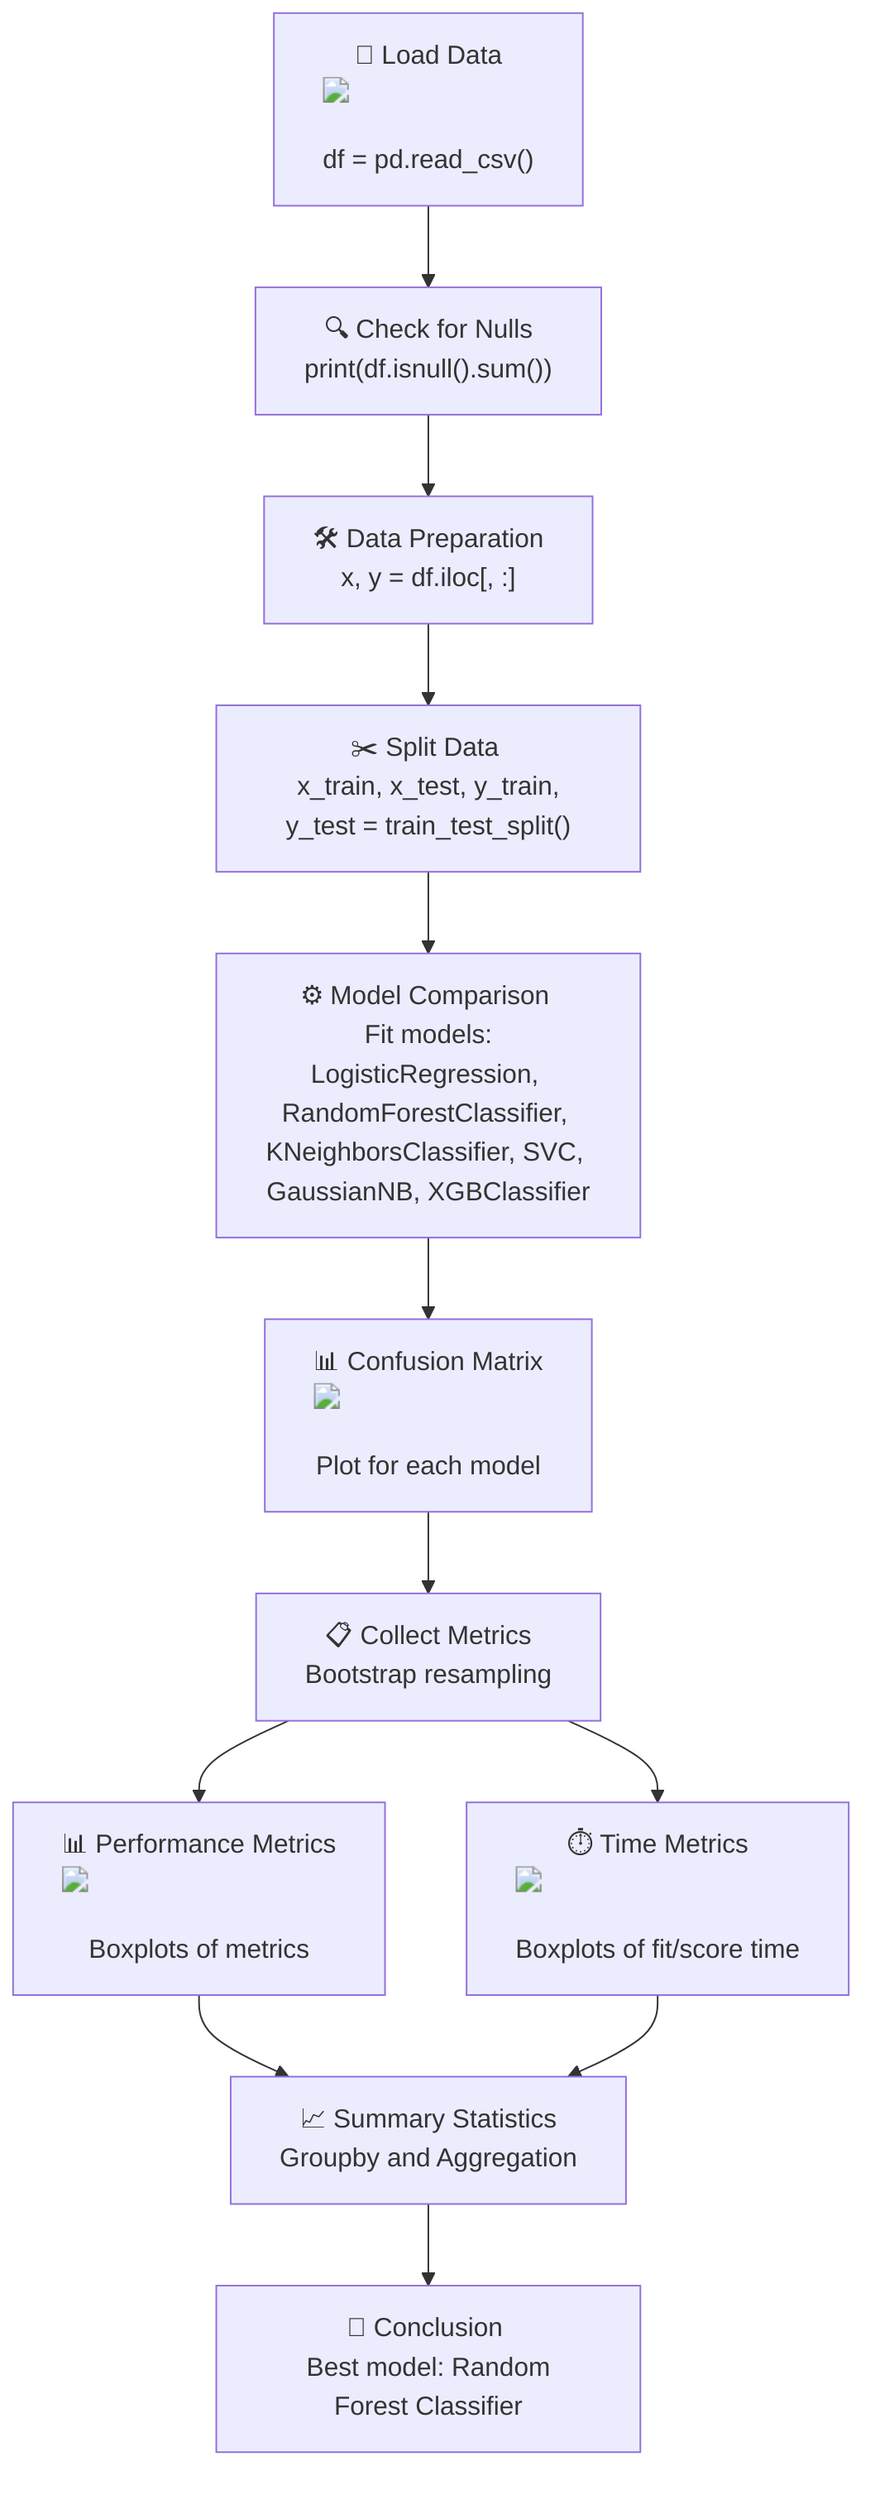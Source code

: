 flowchart TD
    A["📂 Load Data <img src='file.svg'/> <br/> df = pd.read_csv()"] --> B["🔍 Check for Nulls <br/> print(df.isnull().sum())"]
    B --> C["🛠️ Data Preparation <br/> x, y = df.iloc[, :]"]
    C --> D["✂️ Split Data <br/> x_train, x_test, y_train, y_test = train_test_split()"]
    D --> E["⚙️ Model Comparison <br/> Fit models: LogisticRegression, RandomForestClassifier, KNeighborsClassifier, SVC, GaussianNB, XGBClassifier"]
    E --> F["📊 Confusion Matrix <img src='dummy_plots/confusion_matrix_template.svg'/> <br/> Plot for each model"]
    F --> G["📋 Collect Metrics <br/> Bootstrap resampling"]
    G --> H["📊 Performance Metrics <img src='boxplot_template.svg'/> <br/> Boxplots of metrics"]
    G --> I["⏱️ Time Metrics <img src='boxplot_template.svg'/> <br/> Boxplots of fit/score time"]
    H --> J["📈 Summary Statistics <br/> Groupby and Aggregation"]
    I --> J
    J --> K["🏁 Conclusion <br/> Best model: Random Forest Classifier"]